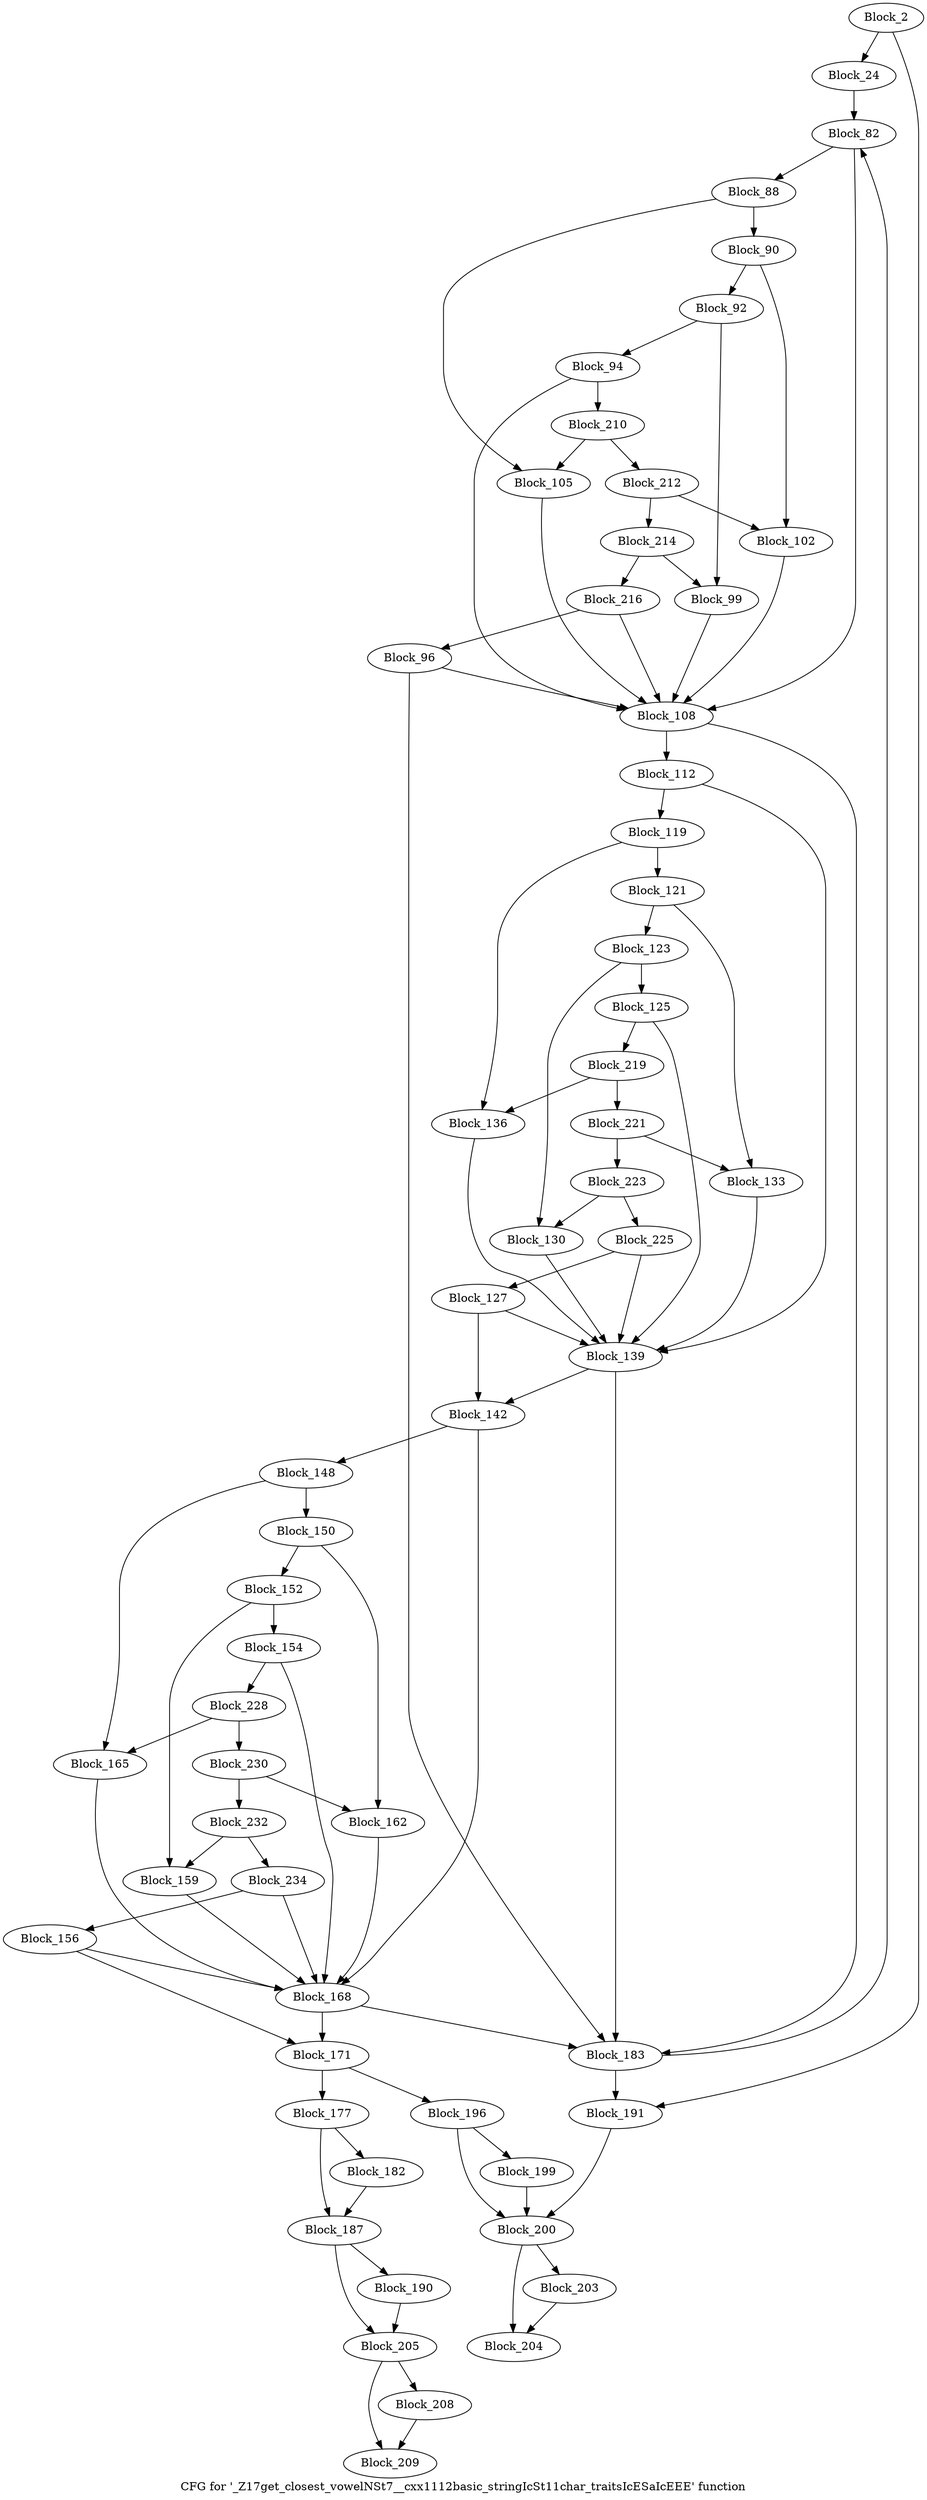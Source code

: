 digraph "CFG for '_Z17get_closest_vowelNSt7__cxx1112basic_stringIcSt11char_traitsIcESaIcEEE' function" {
	label="CFG for '_Z17get_closest_vowelNSt7__cxx1112basic_stringIcSt11char_traitsIcESaIcEEE' function";

	block_2 [label="Block_2"];
	block_2:s0 -> block_24;
	block_2:s1 -> block_191;
	block_24 [label="Block_24"];
	block_24 -> block_82;
	block_82 [label="Block_82"];
	block_82:s0 -> block_108;
	block_82:s1 -> block_88;
	block_88 [label="Block_88"];
	block_88:s0 -> block_105;
	block_88:s1 -> block_90;
	block_90 [label="Block_90"];
	block_90:s0 -> block_102;
	block_90:s1 -> block_92;
	block_92 [label="Block_92"];
	block_92:s0 -> block_99;
	block_92:s1 -> block_94;
	block_94 [label="Block_94"];
	block_94:s0 -> block_108;
	block_94:s1 -> block_210;
	block_96 [label="Block_96"];
	block_96:s0 -> block_108;
	block_96:s1 -> block_183;
	block_99 [label="Block_99"];
	block_99 -> block_108;
	block_102 [label="Block_102"];
	block_102 -> block_108;
	block_105 [label="Block_105"];
	block_105 -> block_108;
	block_108 [label="Block_108"];
	block_108:s0 -> block_183;
	block_108:s1 -> block_112;
	block_112 [label="Block_112"];
	block_112:s0 -> block_139;
	block_112:s1 -> block_119;
	block_119 [label="Block_119"];
	block_119:s0 -> block_136;
	block_119:s1 -> block_121;
	block_121 [label="Block_121"];
	block_121:s0 -> block_133;
	block_121:s1 -> block_123;
	block_123 [label="Block_123"];
	block_123:s0 -> block_130;
	block_123:s1 -> block_125;
	block_125 [label="Block_125"];
	block_125:s0 -> block_139;
	block_125:s1 -> block_219;
	block_127 [label="Block_127"];
	block_127:s0 -> block_139;
	block_127:s1 -> block_142;
	block_130 [label="Block_130"];
	block_130 -> block_139;
	block_133 [label="Block_133"];
	block_133 -> block_139;
	block_136 [label="Block_136"];
	block_136 -> block_139;
	block_139 [label="Block_139"];
	block_139:s0 -> block_142;
	block_139:s1 -> block_183;
	block_142 [label="Block_142"];
	block_142:s0 -> block_168;
	block_142:s1 -> block_148;
	block_148 [label="Block_148"];
	block_148:s0 -> block_165;
	block_148:s1 -> block_150;
	block_150 [label="Block_150"];
	block_150:s0 -> block_162;
	block_150:s1 -> block_152;
	block_152 [label="Block_152"];
	block_152:s0 -> block_159;
	block_152:s1 -> block_154;
	block_154 [label="Block_154"];
	block_154:s0 -> block_168;
	block_154:s1 -> block_228;
	block_156 [label="Block_156"];
	block_156:s0 -> block_168;
	block_156:s1 -> block_171;
	block_159 [label="Block_159"];
	block_159 -> block_168;
	block_162 [label="Block_162"];
	block_162 -> block_168;
	block_165 [label="Block_165"];
	block_165 -> block_168;
	block_168 [label="Block_168"];
	block_168:s0 -> block_171;
	block_168:s1 -> block_183;
	block_171 [label="Block_171"];
	block_171 -> block_196;
	block_171 -> block_177;
	block_177 [label="Block_177"];
	block_177:s0 -> block_187;
	block_177:s1 -> block_182;
	block_182 [label="Block_182"];
	block_182 -> block_187;
	block_183 [label="Block_183"];
	block_183:s0 -> block_82;
	block_183:s1 -> block_191;
	block_187 [label="Block_187"];
	block_187:s0 -> block_205;
	block_187:s1 -> block_190;
	block_190 [label="Block_190"];
	block_190 -> block_205;
	block_191 [label="Block_191"];
	block_191 -> block_200;
	block_196 [label="Block_196"];
	block_196:s0 -> block_200;
	block_196:s1 -> block_199;
	block_199 [label="Block_199"];
	block_199 -> block_200;
	block_200 [label="Block_200"];
	block_200:s0 -> block_204;
	block_200:s1 -> block_203;
	block_203 [label="Block_203"];
	block_203 -> block_204;
	block_204 [label="Block_204"];
	block_205 [label="Block_205"];
	block_205:s0 -> block_209;
	block_205:s1 -> block_208;
	block_208 [label="Block_208"];
	block_208 -> block_209;
	block_209 [label="Block_209"];
	block_210 [label="Block_210"];
	block_210:s0 -> block_105;
	block_210:s1 -> block_212;
	block_212 [label="Block_212"];
	block_212:s0 -> block_102;
	block_212:s1 -> block_214;
	block_214 [label="Block_214"];
	block_214:s0 -> block_99;
	block_214:s1 -> block_216;
	block_216 [label="Block_216"];
	block_216:s0 -> block_108;
	block_216:s1 -> block_96;
	block_219 [label="Block_219"];
	block_219:s0 -> block_136;
	block_219:s1 -> block_221;
	block_221 [label="Block_221"];
	block_221:s0 -> block_133;
	block_221:s1 -> block_223;
	block_223 [label="Block_223"];
	block_223:s0 -> block_130;
	block_223:s1 -> block_225;
	block_225 [label="Block_225"];
	block_225:s0 -> block_139;
	block_225:s1 -> block_127;
	block_228 [label="Block_228"];
	block_228:s0 -> block_165;
	block_228:s1 -> block_230;
	block_230 [label="Block_230"];
	block_230:s0 -> block_162;
	block_230:s1 -> block_232;
	block_232 [label="Block_232"];
	block_232:s0 -> block_159;
	block_232:s1 -> block_234;
	block_234 [label="Block_234"];
	block_234:s0 -> block_168;
	block_234:s1 -> block_156;
}
